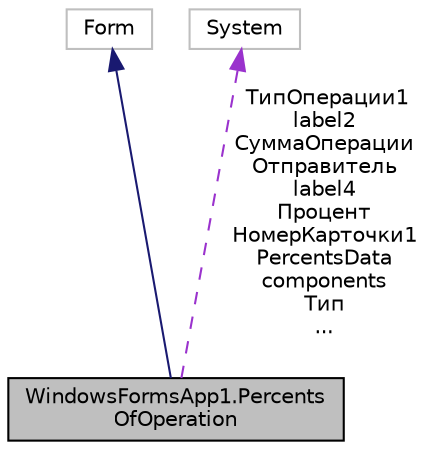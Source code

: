 digraph "WindowsFormsApp1.PercentsOfOperation"
{
 // LATEX_PDF_SIZE
  edge [fontname="Helvetica",fontsize="10",labelfontname="Helvetica",labelfontsize="10"];
  node [fontname="Helvetica",fontsize="10",shape=record];
  Node1 [label="WindowsFormsApp1.Percents\lOfOperation",height=0.2,width=0.4,color="black", fillcolor="grey75", style="filled", fontcolor="black",tooltip=" "];
  Node2 -> Node1 [dir="back",color="midnightblue",fontsize="10",style="solid"];
  Node2 [label="Form",height=0.2,width=0.4,color="grey75", fillcolor="white", style="filled",tooltip=" "];
  Node3 -> Node1 [dir="back",color="darkorchid3",fontsize="10",style="dashed",label=" ТипОперации1\nlabel2\nСуммаОперации\nОтправитель\nlabel4\nПроцент\nНомерКарточки1\nPercentsData\ncomponents\nТип\n..." ];
  Node3 [label="System",height=0.2,width=0.4,color="grey75", fillcolor="white", style="filled",tooltip=" "];
}
